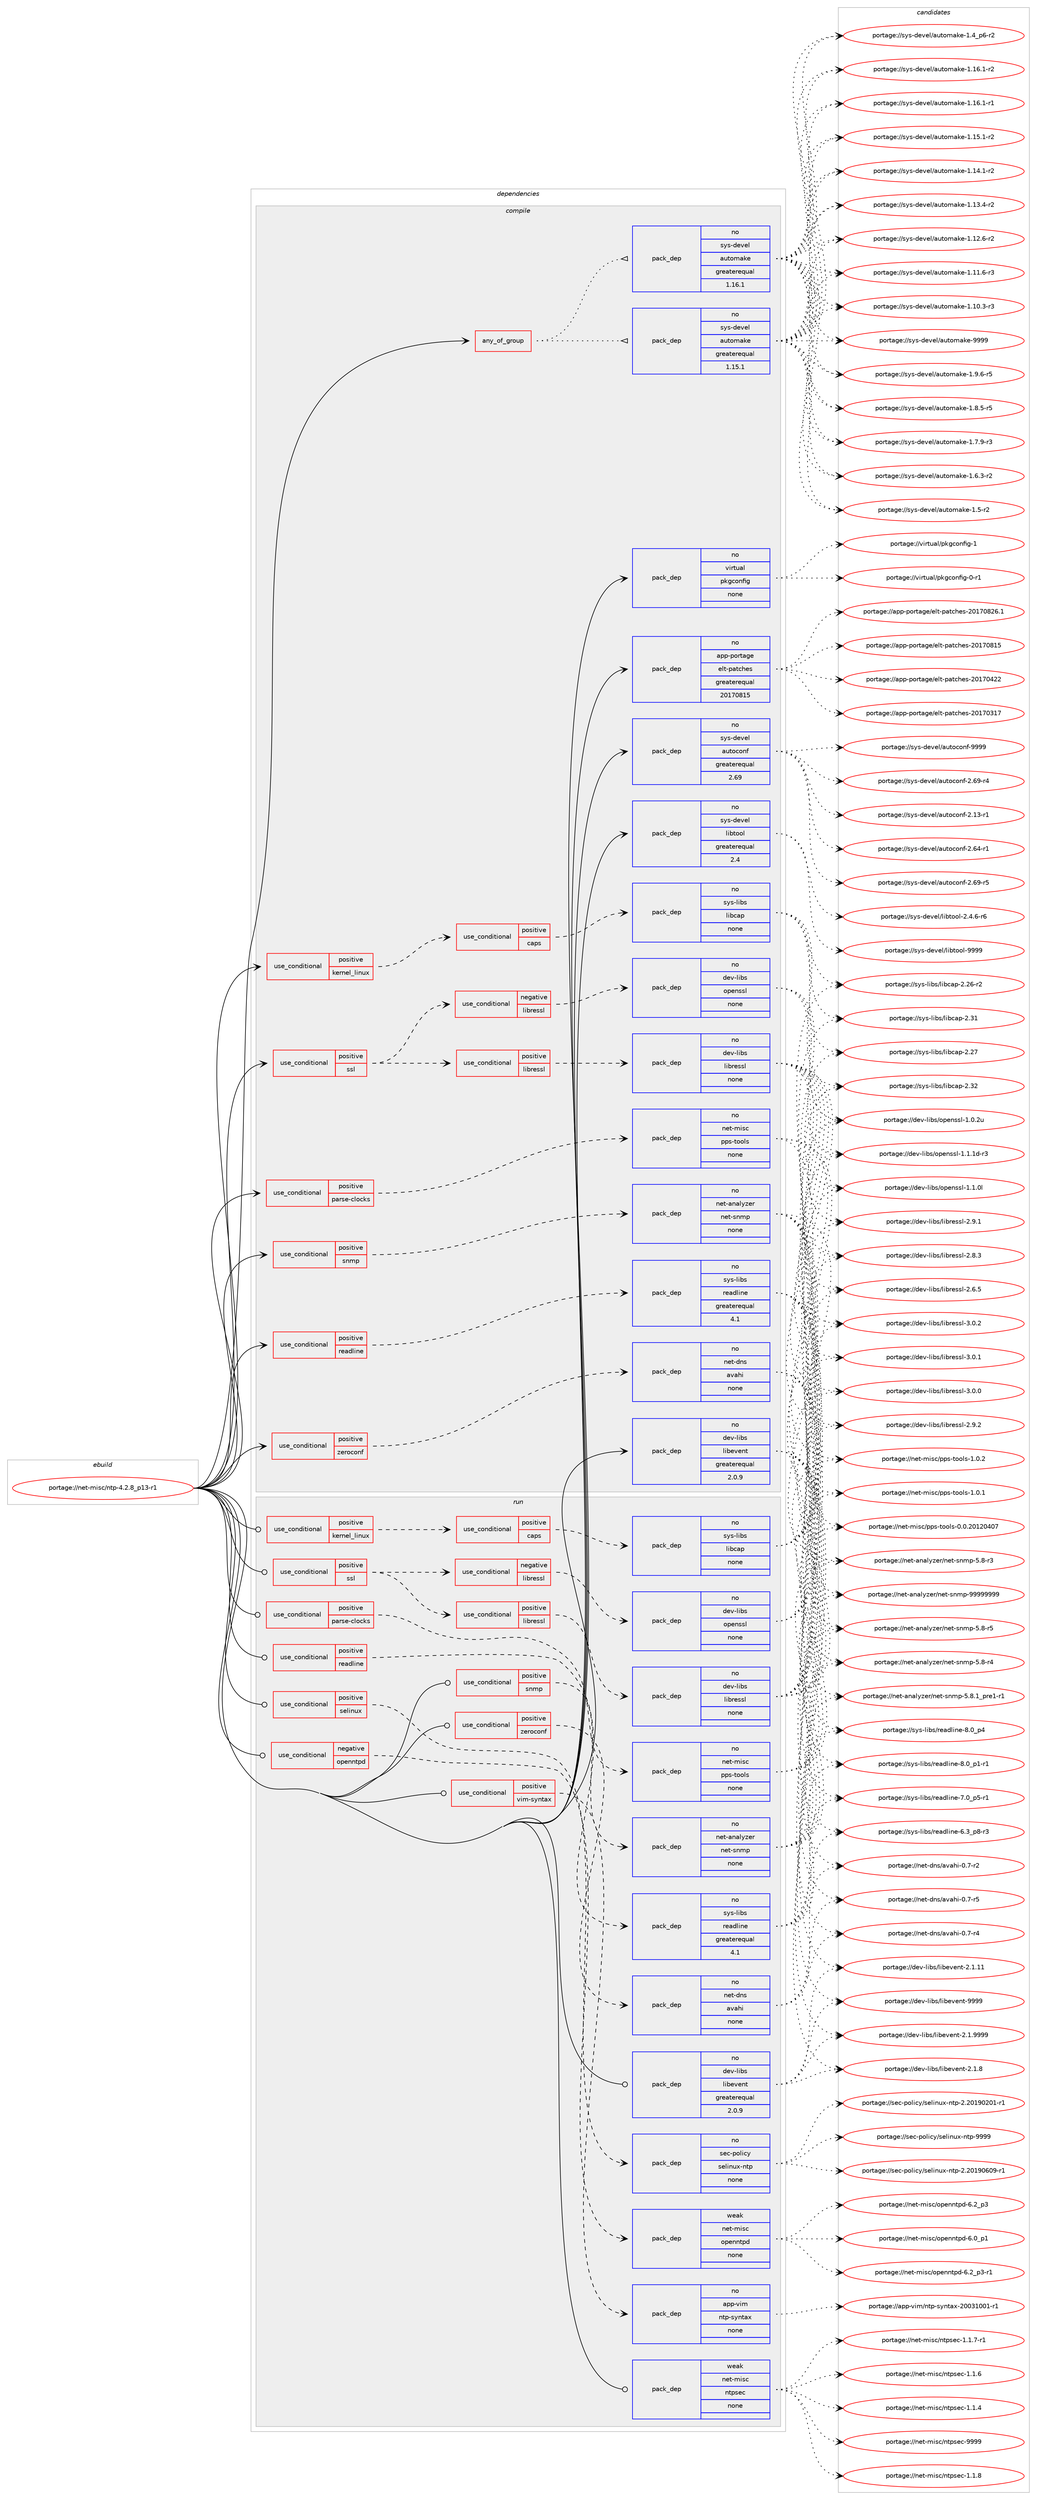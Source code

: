 digraph prolog {

# *************
# Graph options
# *************

newrank=true;
concentrate=true;
compound=true;
graph [rankdir=LR,fontname=Helvetica,fontsize=10,ranksep=1.5];#, ranksep=2.5, nodesep=0.2];
edge  [arrowhead=vee];
node  [fontname=Helvetica,fontsize=10];

# **********
# The ebuild
# **********

subgraph cluster_leftcol {
color=gray;
rank=same;
label=<<i>ebuild</i>>;
id [label="portage://net-misc/ntp-4.2.8_p13-r1", color=red, width=4, href="../net-misc/ntp-4.2.8_p13-r1.svg"];
}

# ****************
# The dependencies
# ****************

subgraph cluster_midcol {
color=gray;
label=<<i>dependencies</i>>;
subgraph cluster_compile {
fillcolor="#eeeeee";
style=filled;
label=<<i>compile</i>>;
subgraph any1523 {
dependency81345 [label=<<TABLE BORDER="0" CELLBORDER="1" CELLSPACING="0" CELLPADDING="4"><TR><TD CELLPADDING="10">any_of_group</TD></TR></TABLE>>, shape=none, color=red];subgraph pack62674 {
dependency81346 [label=<<TABLE BORDER="0" CELLBORDER="1" CELLSPACING="0" CELLPADDING="4" WIDTH="220"><TR><TD ROWSPAN="6" CELLPADDING="30">pack_dep</TD></TR><TR><TD WIDTH="110">no</TD></TR><TR><TD>sys-devel</TD></TR><TR><TD>automake</TD></TR><TR><TD>greaterequal</TD></TR><TR><TD>1.16.1</TD></TR></TABLE>>, shape=none, color=blue];
}
dependency81345:e -> dependency81346:w [weight=20,style="dotted",arrowhead="oinv"];
subgraph pack62675 {
dependency81347 [label=<<TABLE BORDER="0" CELLBORDER="1" CELLSPACING="0" CELLPADDING="4" WIDTH="220"><TR><TD ROWSPAN="6" CELLPADDING="30">pack_dep</TD></TR><TR><TD WIDTH="110">no</TD></TR><TR><TD>sys-devel</TD></TR><TR><TD>automake</TD></TR><TR><TD>greaterequal</TD></TR><TR><TD>1.15.1</TD></TR></TABLE>>, shape=none, color=blue];
}
dependency81345:e -> dependency81347:w [weight=20,style="dotted",arrowhead="oinv"];
}
id:e -> dependency81345:w [weight=20,style="solid",arrowhead="vee"];
subgraph cond17073 {
dependency81348 [label=<<TABLE BORDER="0" CELLBORDER="1" CELLSPACING="0" CELLPADDING="4"><TR><TD ROWSPAN="3" CELLPADDING="10">use_conditional</TD></TR><TR><TD>positive</TD></TR><TR><TD>kernel_linux</TD></TR></TABLE>>, shape=none, color=red];
subgraph cond17074 {
dependency81349 [label=<<TABLE BORDER="0" CELLBORDER="1" CELLSPACING="0" CELLPADDING="4"><TR><TD ROWSPAN="3" CELLPADDING="10">use_conditional</TD></TR><TR><TD>positive</TD></TR><TR><TD>caps</TD></TR></TABLE>>, shape=none, color=red];
subgraph pack62676 {
dependency81350 [label=<<TABLE BORDER="0" CELLBORDER="1" CELLSPACING="0" CELLPADDING="4" WIDTH="220"><TR><TD ROWSPAN="6" CELLPADDING="30">pack_dep</TD></TR><TR><TD WIDTH="110">no</TD></TR><TR><TD>sys-libs</TD></TR><TR><TD>libcap</TD></TR><TR><TD>none</TD></TR><TR><TD></TD></TR></TABLE>>, shape=none, color=blue];
}
dependency81349:e -> dependency81350:w [weight=20,style="dashed",arrowhead="vee"];
}
dependency81348:e -> dependency81349:w [weight=20,style="dashed",arrowhead="vee"];
}
id:e -> dependency81348:w [weight=20,style="solid",arrowhead="vee"];
subgraph cond17075 {
dependency81351 [label=<<TABLE BORDER="0" CELLBORDER="1" CELLSPACING="0" CELLPADDING="4"><TR><TD ROWSPAN="3" CELLPADDING="10">use_conditional</TD></TR><TR><TD>positive</TD></TR><TR><TD>parse-clocks</TD></TR></TABLE>>, shape=none, color=red];
subgraph pack62677 {
dependency81352 [label=<<TABLE BORDER="0" CELLBORDER="1" CELLSPACING="0" CELLPADDING="4" WIDTH="220"><TR><TD ROWSPAN="6" CELLPADDING="30">pack_dep</TD></TR><TR><TD WIDTH="110">no</TD></TR><TR><TD>net-misc</TD></TR><TR><TD>pps-tools</TD></TR><TR><TD>none</TD></TR><TR><TD></TD></TR></TABLE>>, shape=none, color=blue];
}
dependency81351:e -> dependency81352:w [weight=20,style="dashed",arrowhead="vee"];
}
id:e -> dependency81351:w [weight=20,style="solid",arrowhead="vee"];
subgraph cond17076 {
dependency81353 [label=<<TABLE BORDER="0" CELLBORDER="1" CELLSPACING="0" CELLPADDING="4"><TR><TD ROWSPAN="3" CELLPADDING="10">use_conditional</TD></TR><TR><TD>positive</TD></TR><TR><TD>readline</TD></TR></TABLE>>, shape=none, color=red];
subgraph pack62678 {
dependency81354 [label=<<TABLE BORDER="0" CELLBORDER="1" CELLSPACING="0" CELLPADDING="4" WIDTH="220"><TR><TD ROWSPAN="6" CELLPADDING="30">pack_dep</TD></TR><TR><TD WIDTH="110">no</TD></TR><TR><TD>sys-libs</TD></TR><TR><TD>readline</TD></TR><TR><TD>greaterequal</TD></TR><TR><TD>4.1</TD></TR></TABLE>>, shape=none, color=blue];
}
dependency81353:e -> dependency81354:w [weight=20,style="dashed",arrowhead="vee"];
}
id:e -> dependency81353:w [weight=20,style="solid",arrowhead="vee"];
subgraph cond17077 {
dependency81355 [label=<<TABLE BORDER="0" CELLBORDER="1" CELLSPACING="0" CELLPADDING="4"><TR><TD ROWSPAN="3" CELLPADDING="10">use_conditional</TD></TR><TR><TD>positive</TD></TR><TR><TD>snmp</TD></TR></TABLE>>, shape=none, color=red];
subgraph pack62679 {
dependency81356 [label=<<TABLE BORDER="0" CELLBORDER="1" CELLSPACING="0" CELLPADDING="4" WIDTH="220"><TR><TD ROWSPAN="6" CELLPADDING="30">pack_dep</TD></TR><TR><TD WIDTH="110">no</TD></TR><TR><TD>net-analyzer</TD></TR><TR><TD>net-snmp</TD></TR><TR><TD>none</TD></TR><TR><TD></TD></TR></TABLE>>, shape=none, color=blue];
}
dependency81355:e -> dependency81356:w [weight=20,style="dashed",arrowhead="vee"];
}
id:e -> dependency81355:w [weight=20,style="solid",arrowhead="vee"];
subgraph cond17078 {
dependency81357 [label=<<TABLE BORDER="0" CELLBORDER="1" CELLSPACING="0" CELLPADDING="4"><TR><TD ROWSPAN="3" CELLPADDING="10">use_conditional</TD></TR><TR><TD>positive</TD></TR><TR><TD>ssl</TD></TR></TABLE>>, shape=none, color=red];
subgraph cond17079 {
dependency81358 [label=<<TABLE BORDER="0" CELLBORDER="1" CELLSPACING="0" CELLPADDING="4"><TR><TD ROWSPAN="3" CELLPADDING="10">use_conditional</TD></TR><TR><TD>negative</TD></TR><TR><TD>libressl</TD></TR></TABLE>>, shape=none, color=red];
subgraph pack62680 {
dependency81359 [label=<<TABLE BORDER="0" CELLBORDER="1" CELLSPACING="0" CELLPADDING="4" WIDTH="220"><TR><TD ROWSPAN="6" CELLPADDING="30">pack_dep</TD></TR><TR><TD WIDTH="110">no</TD></TR><TR><TD>dev-libs</TD></TR><TR><TD>openssl</TD></TR><TR><TD>none</TD></TR><TR><TD></TD></TR></TABLE>>, shape=none, color=blue];
}
dependency81358:e -> dependency81359:w [weight=20,style="dashed",arrowhead="vee"];
}
dependency81357:e -> dependency81358:w [weight=20,style="dashed",arrowhead="vee"];
subgraph cond17080 {
dependency81360 [label=<<TABLE BORDER="0" CELLBORDER="1" CELLSPACING="0" CELLPADDING="4"><TR><TD ROWSPAN="3" CELLPADDING="10">use_conditional</TD></TR><TR><TD>positive</TD></TR><TR><TD>libressl</TD></TR></TABLE>>, shape=none, color=red];
subgraph pack62681 {
dependency81361 [label=<<TABLE BORDER="0" CELLBORDER="1" CELLSPACING="0" CELLPADDING="4" WIDTH="220"><TR><TD ROWSPAN="6" CELLPADDING="30">pack_dep</TD></TR><TR><TD WIDTH="110">no</TD></TR><TR><TD>dev-libs</TD></TR><TR><TD>libressl</TD></TR><TR><TD>none</TD></TR><TR><TD></TD></TR></TABLE>>, shape=none, color=blue];
}
dependency81360:e -> dependency81361:w [weight=20,style="dashed",arrowhead="vee"];
}
dependency81357:e -> dependency81360:w [weight=20,style="dashed",arrowhead="vee"];
}
id:e -> dependency81357:w [weight=20,style="solid",arrowhead="vee"];
subgraph cond17081 {
dependency81362 [label=<<TABLE BORDER="0" CELLBORDER="1" CELLSPACING="0" CELLPADDING="4"><TR><TD ROWSPAN="3" CELLPADDING="10">use_conditional</TD></TR><TR><TD>positive</TD></TR><TR><TD>zeroconf</TD></TR></TABLE>>, shape=none, color=red];
subgraph pack62682 {
dependency81363 [label=<<TABLE BORDER="0" CELLBORDER="1" CELLSPACING="0" CELLPADDING="4" WIDTH="220"><TR><TD ROWSPAN="6" CELLPADDING="30">pack_dep</TD></TR><TR><TD WIDTH="110">no</TD></TR><TR><TD>net-dns</TD></TR><TR><TD>avahi</TD></TR><TR><TD>none</TD></TR><TR><TD></TD></TR></TABLE>>, shape=none, color=blue];
}
dependency81362:e -> dependency81363:w [weight=20,style="dashed",arrowhead="vee"];
}
id:e -> dependency81362:w [weight=20,style="solid",arrowhead="vee"];
subgraph pack62683 {
dependency81364 [label=<<TABLE BORDER="0" CELLBORDER="1" CELLSPACING="0" CELLPADDING="4" WIDTH="220"><TR><TD ROWSPAN="6" CELLPADDING="30">pack_dep</TD></TR><TR><TD WIDTH="110">no</TD></TR><TR><TD>app-portage</TD></TR><TR><TD>elt-patches</TD></TR><TR><TD>greaterequal</TD></TR><TR><TD>20170815</TD></TR></TABLE>>, shape=none, color=blue];
}
id:e -> dependency81364:w [weight=20,style="solid",arrowhead="vee"];
subgraph pack62684 {
dependency81365 [label=<<TABLE BORDER="0" CELLBORDER="1" CELLSPACING="0" CELLPADDING="4" WIDTH="220"><TR><TD ROWSPAN="6" CELLPADDING="30">pack_dep</TD></TR><TR><TD WIDTH="110">no</TD></TR><TR><TD>dev-libs</TD></TR><TR><TD>libevent</TD></TR><TR><TD>greaterequal</TD></TR><TR><TD>2.0.9</TD></TR></TABLE>>, shape=none, color=blue];
}
id:e -> dependency81365:w [weight=20,style="solid",arrowhead="vee"];
subgraph pack62685 {
dependency81366 [label=<<TABLE BORDER="0" CELLBORDER="1" CELLSPACING="0" CELLPADDING="4" WIDTH="220"><TR><TD ROWSPAN="6" CELLPADDING="30">pack_dep</TD></TR><TR><TD WIDTH="110">no</TD></TR><TR><TD>sys-devel</TD></TR><TR><TD>autoconf</TD></TR><TR><TD>greaterequal</TD></TR><TR><TD>2.69</TD></TR></TABLE>>, shape=none, color=blue];
}
id:e -> dependency81366:w [weight=20,style="solid",arrowhead="vee"];
subgraph pack62686 {
dependency81367 [label=<<TABLE BORDER="0" CELLBORDER="1" CELLSPACING="0" CELLPADDING="4" WIDTH="220"><TR><TD ROWSPAN="6" CELLPADDING="30">pack_dep</TD></TR><TR><TD WIDTH="110">no</TD></TR><TR><TD>sys-devel</TD></TR><TR><TD>libtool</TD></TR><TR><TD>greaterequal</TD></TR><TR><TD>2.4</TD></TR></TABLE>>, shape=none, color=blue];
}
id:e -> dependency81367:w [weight=20,style="solid",arrowhead="vee"];
subgraph pack62687 {
dependency81368 [label=<<TABLE BORDER="0" CELLBORDER="1" CELLSPACING="0" CELLPADDING="4" WIDTH="220"><TR><TD ROWSPAN="6" CELLPADDING="30">pack_dep</TD></TR><TR><TD WIDTH="110">no</TD></TR><TR><TD>virtual</TD></TR><TR><TD>pkgconfig</TD></TR><TR><TD>none</TD></TR><TR><TD></TD></TR></TABLE>>, shape=none, color=blue];
}
id:e -> dependency81368:w [weight=20,style="solid",arrowhead="vee"];
}
subgraph cluster_compileandrun {
fillcolor="#eeeeee";
style=filled;
label=<<i>compile and run</i>>;
}
subgraph cluster_run {
fillcolor="#eeeeee";
style=filled;
label=<<i>run</i>>;
subgraph cond17082 {
dependency81369 [label=<<TABLE BORDER="0" CELLBORDER="1" CELLSPACING="0" CELLPADDING="4"><TR><TD ROWSPAN="3" CELLPADDING="10">use_conditional</TD></TR><TR><TD>negative</TD></TR><TR><TD>openntpd</TD></TR></TABLE>>, shape=none, color=red];
subgraph pack62688 {
dependency81370 [label=<<TABLE BORDER="0" CELLBORDER="1" CELLSPACING="0" CELLPADDING="4" WIDTH="220"><TR><TD ROWSPAN="6" CELLPADDING="30">pack_dep</TD></TR><TR><TD WIDTH="110">weak</TD></TR><TR><TD>net-misc</TD></TR><TR><TD>openntpd</TD></TR><TR><TD>none</TD></TR><TR><TD></TD></TR></TABLE>>, shape=none, color=blue];
}
dependency81369:e -> dependency81370:w [weight=20,style="dashed",arrowhead="vee"];
}
id:e -> dependency81369:w [weight=20,style="solid",arrowhead="odot"];
subgraph cond17083 {
dependency81371 [label=<<TABLE BORDER="0" CELLBORDER="1" CELLSPACING="0" CELLPADDING="4"><TR><TD ROWSPAN="3" CELLPADDING="10">use_conditional</TD></TR><TR><TD>positive</TD></TR><TR><TD>kernel_linux</TD></TR></TABLE>>, shape=none, color=red];
subgraph cond17084 {
dependency81372 [label=<<TABLE BORDER="0" CELLBORDER="1" CELLSPACING="0" CELLPADDING="4"><TR><TD ROWSPAN="3" CELLPADDING="10">use_conditional</TD></TR><TR><TD>positive</TD></TR><TR><TD>caps</TD></TR></TABLE>>, shape=none, color=red];
subgraph pack62689 {
dependency81373 [label=<<TABLE BORDER="0" CELLBORDER="1" CELLSPACING="0" CELLPADDING="4" WIDTH="220"><TR><TD ROWSPAN="6" CELLPADDING="30">pack_dep</TD></TR><TR><TD WIDTH="110">no</TD></TR><TR><TD>sys-libs</TD></TR><TR><TD>libcap</TD></TR><TR><TD>none</TD></TR><TR><TD></TD></TR></TABLE>>, shape=none, color=blue];
}
dependency81372:e -> dependency81373:w [weight=20,style="dashed",arrowhead="vee"];
}
dependency81371:e -> dependency81372:w [weight=20,style="dashed",arrowhead="vee"];
}
id:e -> dependency81371:w [weight=20,style="solid",arrowhead="odot"];
subgraph cond17085 {
dependency81374 [label=<<TABLE BORDER="0" CELLBORDER="1" CELLSPACING="0" CELLPADDING="4"><TR><TD ROWSPAN="3" CELLPADDING="10">use_conditional</TD></TR><TR><TD>positive</TD></TR><TR><TD>parse-clocks</TD></TR></TABLE>>, shape=none, color=red];
subgraph pack62690 {
dependency81375 [label=<<TABLE BORDER="0" CELLBORDER="1" CELLSPACING="0" CELLPADDING="4" WIDTH="220"><TR><TD ROWSPAN="6" CELLPADDING="30">pack_dep</TD></TR><TR><TD WIDTH="110">no</TD></TR><TR><TD>net-misc</TD></TR><TR><TD>pps-tools</TD></TR><TR><TD>none</TD></TR><TR><TD></TD></TR></TABLE>>, shape=none, color=blue];
}
dependency81374:e -> dependency81375:w [weight=20,style="dashed",arrowhead="vee"];
}
id:e -> dependency81374:w [weight=20,style="solid",arrowhead="odot"];
subgraph cond17086 {
dependency81376 [label=<<TABLE BORDER="0" CELLBORDER="1" CELLSPACING="0" CELLPADDING="4"><TR><TD ROWSPAN="3" CELLPADDING="10">use_conditional</TD></TR><TR><TD>positive</TD></TR><TR><TD>readline</TD></TR></TABLE>>, shape=none, color=red];
subgraph pack62691 {
dependency81377 [label=<<TABLE BORDER="0" CELLBORDER="1" CELLSPACING="0" CELLPADDING="4" WIDTH="220"><TR><TD ROWSPAN="6" CELLPADDING="30">pack_dep</TD></TR><TR><TD WIDTH="110">no</TD></TR><TR><TD>sys-libs</TD></TR><TR><TD>readline</TD></TR><TR><TD>greaterequal</TD></TR><TR><TD>4.1</TD></TR></TABLE>>, shape=none, color=blue];
}
dependency81376:e -> dependency81377:w [weight=20,style="dashed",arrowhead="vee"];
}
id:e -> dependency81376:w [weight=20,style="solid",arrowhead="odot"];
subgraph cond17087 {
dependency81378 [label=<<TABLE BORDER="0" CELLBORDER="1" CELLSPACING="0" CELLPADDING="4"><TR><TD ROWSPAN="3" CELLPADDING="10">use_conditional</TD></TR><TR><TD>positive</TD></TR><TR><TD>selinux</TD></TR></TABLE>>, shape=none, color=red];
subgraph pack62692 {
dependency81379 [label=<<TABLE BORDER="0" CELLBORDER="1" CELLSPACING="0" CELLPADDING="4" WIDTH="220"><TR><TD ROWSPAN="6" CELLPADDING="30">pack_dep</TD></TR><TR><TD WIDTH="110">no</TD></TR><TR><TD>sec-policy</TD></TR><TR><TD>selinux-ntp</TD></TR><TR><TD>none</TD></TR><TR><TD></TD></TR></TABLE>>, shape=none, color=blue];
}
dependency81378:e -> dependency81379:w [weight=20,style="dashed",arrowhead="vee"];
}
id:e -> dependency81378:w [weight=20,style="solid",arrowhead="odot"];
subgraph cond17088 {
dependency81380 [label=<<TABLE BORDER="0" CELLBORDER="1" CELLSPACING="0" CELLPADDING="4"><TR><TD ROWSPAN="3" CELLPADDING="10">use_conditional</TD></TR><TR><TD>positive</TD></TR><TR><TD>snmp</TD></TR></TABLE>>, shape=none, color=red];
subgraph pack62693 {
dependency81381 [label=<<TABLE BORDER="0" CELLBORDER="1" CELLSPACING="0" CELLPADDING="4" WIDTH="220"><TR><TD ROWSPAN="6" CELLPADDING="30">pack_dep</TD></TR><TR><TD WIDTH="110">no</TD></TR><TR><TD>net-analyzer</TD></TR><TR><TD>net-snmp</TD></TR><TR><TD>none</TD></TR><TR><TD></TD></TR></TABLE>>, shape=none, color=blue];
}
dependency81380:e -> dependency81381:w [weight=20,style="dashed",arrowhead="vee"];
}
id:e -> dependency81380:w [weight=20,style="solid",arrowhead="odot"];
subgraph cond17089 {
dependency81382 [label=<<TABLE BORDER="0" CELLBORDER="1" CELLSPACING="0" CELLPADDING="4"><TR><TD ROWSPAN="3" CELLPADDING="10">use_conditional</TD></TR><TR><TD>positive</TD></TR><TR><TD>ssl</TD></TR></TABLE>>, shape=none, color=red];
subgraph cond17090 {
dependency81383 [label=<<TABLE BORDER="0" CELLBORDER="1" CELLSPACING="0" CELLPADDING="4"><TR><TD ROWSPAN="3" CELLPADDING="10">use_conditional</TD></TR><TR><TD>negative</TD></TR><TR><TD>libressl</TD></TR></TABLE>>, shape=none, color=red];
subgraph pack62694 {
dependency81384 [label=<<TABLE BORDER="0" CELLBORDER="1" CELLSPACING="0" CELLPADDING="4" WIDTH="220"><TR><TD ROWSPAN="6" CELLPADDING="30">pack_dep</TD></TR><TR><TD WIDTH="110">no</TD></TR><TR><TD>dev-libs</TD></TR><TR><TD>openssl</TD></TR><TR><TD>none</TD></TR><TR><TD></TD></TR></TABLE>>, shape=none, color=blue];
}
dependency81383:e -> dependency81384:w [weight=20,style="dashed",arrowhead="vee"];
}
dependency81382:e -> dependency81383:w [weight=20,style="dashed",arrowhead="vee"];
subgraph cond17091 {
dependency81385 [label=<<TABLE BORDER="0" CELLBORDER="1" CELLSPACING="0" CELLPADDING="4"><TR><TD ROWSPAN="3" CELLPADDING="10">use_conditional</TD></TR><TR><TD>positive</TD></TR><TR><TD>libressl</TD></TR></TABLE>>, shape=none, color=red];
subgraph pack62695 {
dependency81386 [label=<<TABLE BORDER="0" CELLBORDER="1" CELLSPACING="0" CELLPADDING="4" WIDTH="220"><TR><TD ROWSPAN="6" CELLPADDING="30">pack_dep</TD></TR><TR><TD WIDTH="110">no</TD></TR><TR><TD>dev-libs</TD></TR><TR><TD>libressl</TD></TR><TR><TD>none</TD></TR><TR><TD></TD></TR></TABLE>>, shape=none, color=blue];
}
dependency81385:e -> dependency81386:w [weight=20,style="dashed",arrowhead="vee"];
}
dependency81382:e -> dependency81385:w [weight=20,style="dashed",arrowhead="vee"];
}
id:e -> dependency81382:w [weight=20,style="solid",arrowhead="odot"];
subgraph cond17092 {
dependency81387 [label=<<TABLE BORDER="0" CELLBORDER="1" CELLSPACING="0" CELLPADDING="4"><TR><TD ROWSPAN="3" CELLPADDING="10">use_conditional</TD></TR><TR><TD>positive</TD></TR><TR><TD>vim-syntax</TD></TR></TABLE>>, shape=none, color=red];
subgraph pack62696 {
dependency81388 [label=<<TABLE BORDER="0" CELLBORDER="1" CELLSPACING="0" CELLPADDING="4" WIDTH="220"><TR><TD ROWSPAN="6" CELLPADDING="30">pack_dep</TD></TR><TR><TD WIDTH="110">no</TD></TR><TR><TD>app-vim</TD></TR><TR><TD>ntp-syntax</TD></TR><TR><TD>none</TD></TR><TR><TD></TD></TR></TABLE>>, shape=none, color=blue];
}
dependency81387:e -> dependency81388:w [weight=20,style="dashed",arrowhead="vee"];
}
id:e -> dependency81387:w [weight=20,style="solid",arrowhead="odot"];
subgraph cond17093 {
dependency81389 [label=<<TABLE BORDER="0" CELLBORDER="1" CELLSPACING="0" CELLPADDING="4"><TR><TD ROWSPAN="3" CELLPADDING="10">use_conditional</TD></TR><TR><TD>positive</TD></TR><TR><TD>zeroconf</TD></TR></TABLE>>, shape=none, color=red];
subgraph pack62697 {
dependency81390 [label=<<TABLE BORDER="0" CELLBORDER="1" CELLSPACING="0" CELLPADDING="4" WIDTH="220"><TR><TD ROWSPAN="6" CELLPADDING="30">pack_dep</TD></TR><TR><TD WIDTH="110">no</TD></TR><TR><TD>net-dns</TD></TR><TR><TD>avahi</TD></TR><TR><TD>none</TD></TR><TR><TD></TD></TR></TABLE>>, shape=none, color=blue];
}
dependency81389:e -> dependency81390:w [weight=20,style="dashed",arrowhead="vee"];
}
id:e -> dependency81389:w [weight=20,style="solid",arrowhead="odot"];
subgraph pack62698 {
dependency81391 [label=<<TABLE BORDER="0" CELLBORDER="1" CELLSPACING="0" CELLPADDING="4" WIDTH="220"><TR><TD ROWSPAN="6" CELLPADDING="30">pack_dep</TD></TR><TR><TD WIDTH="110">no</TD></TR><TR><TD>dev-libs</TD></TR><TR><TD>libevent</TD></TR><TR><TD>greaterequal</TD></TR><TR><TD>2.0.9</TD></TR></TABLE>>, shape=none, color=blue];
}
id:e -> dependency81391:w [weight=20,style="solid",arrowhead="odot"];
subgraph pack62699 {
dependency81392 [label=<<TABLE BORDER="0" CELLBORDER="1" CELLSPACING="0" CELLPADDING="4" WIDTH="220"><TR><TD ROWSPAN="6" CELLPADDING="30">pack_dep</TD></TR><TR><TD WIDTH="110">weak</TD></TR><TR><TD>net-misc</TD></TR><TR><TD>ntpsec</TD></TR><TR><TD>none</TD></TR><TR><TD></TD></TR></TABLE>>, shape=none, color=blue];
}
id:e -> dependency81392:w [weight=20,style="solid",arrowhead="odot"];
}
}

# **************
# The candidates
# **************

subgraph cluster_choices {
rank=same;
color=gray;
label=<<i>candidates</i>>;

subgraph choice62674 {
color=black;
nodesep=1;
choice115121115451001011181011084797117116111109971071014557575757 [label="portage://sys-devel/automake-9999", color=red, width=4,href="../sys-devel/automake-9999.svg"];
choice115121115451001011181011084797117116111109971071014549465746544511453 [label="portage://sys-devel/automake-1.9.6-r5", color=red, width=4,href="../sys-devel/automake-1.9.6-r5.svg"];
choice115121115451001011181011084797117116111109971071014549465646534511453 [label="portage://sys-devel/automake-1.8.5-r5", color=red, width=4,href="../sys-devel/automake-1.8.5-r5.svg"];
choice115121115451001011181011084797117116111109971071014549465546574511451 [label="portage://sys-devel/automake-1.7.9-r3", color=red, width=4,href="../sys-devel/automake-1.7.9-r3.svg"];
choice115121115451001011181011084797117116111109971071014549465446514511450 [label="portage://sys-devel/automake-1.6.3-r2", color=red, width=4,href="../sys-devel/automake-1.6.3-r2.svg"];
choice11512111545100101118101108479711711611110997107101454946534511450 [label="portage://sys-devel/automake-1.5-r2", color=red, width=4,href="../sys-devel/automake-1.5-r2.svg"];
choice115121115451001011181011084797117116111109971071014549465295112544511450 [label="portage://sys-devel/automake-1.4_p6-r2", color=red, width=4,href="../sys-devel/automake-1.4_p6-r2.svg"];
choice11512111545100101118101108479711711611110997107101454946495446494511450 [label="portage://sys-devel/automake-1.16.1-r2", color=red, width=4,href="../sys-devel/automake-1.16.1-r2.svg"];
choice11512111545100101118101108479711711611110997107101454946495446494511449 [label="portage://sys-devel/automake-1.16.1-r1", color=red, width=4,href="../sys-devel/automake-1.16.1-r1.svg"];
choice11512111545100101118101108479711711611110997107101454946495346494511450 [label="portage://sys-devel/automake-1.15.1-r2", color=red, width=4,href="../sys-devel/automake-1.15.1-r2.svg"];
choice11512111545100101118101108479711711611110997107101454946495246494511450 [label="portage://sys-devel/automake-1.14.1-r2", color=red, width=4,href="../sys-devel/automake-1.14.1-r2.svg"];
choice11512111545100101118101108479711711611110997107101454946495146524511450 [label="portage://sys-devel/automake-1.13.4-r2", color=red, width=4,href="../sys-devel/automake-1.13.4-r2.svg"];
choice11512111545100101118101108479711711611110997107101454946495046544511450 [label="portage://sys-devel/automake-1.12.6-r2", color=red, width=4,href="../sys-devel/automake-1.12.6-r2.svg"];
choice11512111545100101118101108479711711611110997107101454946494946544511451 [label="portage://sys-devel/automake-1.11.6-r3", color=red, width=4,href="../sys-devel/automake-1.11.6-r3.svg"];
choice11512111545100101118101108479711711611110997107101454946494846514511451 [label="portage://sys-devel/automake-1.10.3-r3", color=red, width=4,href="../sys-devel/automake-1.10.3-r3.svg"];
dependency81346:e -> choice115121115451001011181011084797117116111109971071014557575757:w [style=dotted,weight="100"];
dependency81346:e -> choice115121115451001011181011084797117116111109971071014549465746544511453:w [style=dotted,weight="100"];
dependency81346:e -> choice115121115451001011181011084797117116111109971071014549465646534511453:w [style=dotted,weight="100"];
dependency81346:e -> choice115121115451001011181011084797117116111109971071014549465546574511451:w [style=dotted,weight="100"];
dependency81346:e -> choice115121115451001011181011084797117116111109971071014549465446514511450:w [style=dotted,weight="100"];
dependency81346:e -> choice11512111545100101118101108479711711611110997107101454946534511450:w [style=dotted,weight="100"];
dependency81346:e -> choice115121115451001011181011084797117116111109971071014549465295112544511450:w [style=dotted,weight="100"];
dependency81346:e -> choice11512111545100101118101108479711711611110997107101454946495446494511450:w [style=dotted,weight="100"];
dependency81346:e -> choice11512111545100101118101108479711711611110997107101454946495446494511449:w [style=dotted,weight="100"];
dependency81346:e -> choice11512111545100101118101108479711711611110997107101454946495346494511450:w [style=dotted,weight="100"];
dependency81346:e -> choice11512111545100101118101108479711711611110997107101454946495246494511450:w [style=dotted,weight="100"];
dependency81346:e -> choice11512111545100101118101108479711711611110997107101454946495146524511450:w [style=dotted,weight="100"];
dependency81346:e -> choice11512111545100101118101108479711711611110997107101454946495046544511450:w [style=dotted,weight="100"];
dependency81346:e -> choice11512111545100101118101108479711711611110997107101454946494946544511451:w [style=dotted,weight="100"];
dependency81346:e -> choice11512111545100101118101108479711711611110997107101454946494846514511451:w [style=dotted,weight="100"];
}
subgraph choice62675 {
color=black;
nodesep=1;
choice115121115451001011181011084797117116111109971071014557575757 [label="portage://sys-devel/automake-9999", color=red, width=4,href="../sys-devel/automake-9999.svg"];
choice115121115451001011181011084797117116111109971071014549465746544511453 [label="portage://sys-devel/automake-1.9.6-r5", color=red, width=4,href="../sys-devel/automake-1.9.6-r5.svg"];
choice115121115451001011181011084797117116111109971071014549465646534511453 [label="portage://sys-devel/automake-1.8.5-r5", color=red, width=4,href="../sys-devel/automake-1.8.5-r5.svg"];
choice115121115451001011181011084797117116111109971071014549465546574511451 [label="portage://sys-devel/automake-1.7.9-r3", color=red, width=4,href="../sys-devel/automake-1.7.9-r3.svg"];
choice115121115451001011181011084797117116111109971071014549465446514511450 [label="portage://sys-devel/automake-1.6.3-r2", color=red, width=4,href="../sys-devel/automake-1.6.3-r2.svg"];
choice11512111545100101118101108479711711611110997107101454946534511450 [label="portage://sys-devel/automake-1.5-r2", color=red, width=4,href="../sys-devel/automake-1.5-r2.svg"];
choice115121115451001011181011084797117116111109971071014549465295112544511450 [label="portage://sys-devel/automake-1.4_p6-r2", color=red, width=4,href="../sys-devel/automake-1.4_p6-r2.svg"];
choice11512111545100101118101108479711711611110997107101454946495446494511450 [label="portage://sys-devel/automake-1.16.1-r2", color=red, width=4,href="../sys-devel/automake-1.16.1-r2.svg"];
choice11512111545100101118101108479711711611110997107101454946495446494511449 [label="portage://sys-devel/automake-1.16.1-r1", color=red, width=4,href="../sys-devel/automake-1.16.1-r1.svg"];
choice11512111545100101118101108479711711611110997107101454946495346494511450 [label="portage://sys-devel/automake-1.15.1-r2", color=red, width=4,href="../sys-devel/automake-1.15.1-r2.svg"];
choice11512111545100101118101108479711711611110997107101454946495246494511450 [label="portage://sys-devel/automake-1.14.1-r2", color=red, width=4,href="../sys-devel/automake-1.14.1-r2.svg"];
choice11512111545100101118101108479711711611110997107101454946495146524511450 [label="portage://sys-devel/automake-1.13.4-r2", color=red, width=4,href="../sys-devel/automake-1.13.4-r2.svg"];
choice11512111545100101118101108479711711611110997107101454946495046544511450 [label="portage://sys-devel/automake-1.12.6-r2", color=red, width=4,href="../sys-devel/automake-1.12.6-r2.svg"];
choice11512111545100101118101108479711711611110997107101454946494946544511451 [label="portage://sys-devel/automake-1.11.6-r3", color=red, width=4,href="../sys-devel/automake-1.11.6-r3.svg"];
choice11512111545100101118101108479711711611110997107101454946494846514511451 [label="portage://sys-devel/automake-1.10.3-r3", color=red, width=4,href="../sys-devel/automake-1.10.3-r3.svg"];
dependency81347:e -> choice115121115451001011181011084797117116111109971071014557575757:w [style=dotted,weight="100"];
dependency81347:e -> choice115121115451001011181011084797117116111109971071014549465746544511453:w [style=dotted,weight="100"];
dependency81347:e -> choice115121115451001011181011084797117116111109971071014549465646534511453:w [style=dotted,weight="100"];
dependency81347:e -> choice115121115451001011181011084797117116111109971071014549465546574511451:w [style=dotted,weight="100"];
dependency81347:e -> choice115121115451001011181011084797117116111109971071014549465446514511450:w [style=dotted,weight="100"];
dependency81347:e -> choice11512111545100101118101108479711711611110997107101454946534511450:w [style=dotted,weight="100"];
dependency81347:e -> choice115121115451001011181011084797117116111109971071014549465295112544511450:w [style=dotted,weight="100"];
dependency81347:e -> choice11512111545100101118101108479711711611110997107101454946495446494511450:w [style=dotted,weight="100"];
dependency81347:e -> choice11512111545100101118101108479711711611110997107101454946495446494511449:w [style=dotted,weight="100"];
dependency81347:e -> choice11512111545100101118101108479711711611110997107101454946495346494511450:w [style=dotted,weight="100"];
dependency81347:e -> choice11512111545100101118101108479711711611110997107101454946495246494511450:w [style=dotted,weight="100"];
dependency81347:e -> choice11512111545100101118101108479711711611110997107101454946495146524511450:w [style=dotted,weight="100"];
dependency81347:e -> choice11512111545100101118101108479711711611110997107101454946495046544511450:w [style=dotted,weight="100"];
dependency81347:e -> choice11512111545100101118101108479711711611110997107101454946494946544511451:w [style=dotted,weight="100"];
dependency81347:e -> choice11512111545100101118101108479711711611110997107101454946494846514511451:w [style=dotted,weight="100"];
}
subgraph choice62676 {
color=black;
nodesep=1;
choice1151211154510810598115471081059899971124550465150 [label="portage://sys-libs/libcap-2.32", color=red, width=4,href="../sys-libs/libcap-2.32.svg"];
choice1151211154510810598115471081059899971124550465149 [label="portage://sys-libs/libcap-2.31", color=red, width=4,href="../sys-libs/libcap-2.31.svg"];
choice1151211154510810598115471081059899971124550465055 [label="portage://sys-libs/libcap-2.27", color=red, width=4,href="../sys-libs/libcap-2.27.svg"];
choice11512111545108105981154710810598999711245504650544511450 [label="portage://sys-libs/libcap-2.26-r2", color=red, width=4,href="../sys-libs/libcap-2.26-r2.svg"];
dependency81350:e -> choice1151211154510810598115471081059899971124550465150:w [style=dotted,weight="100"];
dependency81350:e -> choice1151211154510810598115471081059899971124550465149:w [style=dotted,weight="100"];
dependency81350:e -> choice1151211154510810598115471081059899971124550465055:w [style=dotted,weight="100"];
dependency81350:e -> choice11512111545108105981154710810598999711245504650544511450:w [style=dotted,weight="100"];
}
subgraph choice62677 {
color=black;
nodesep=1;
choice11010111645109105115994711211211545116111111108115454946484650 [label="portage://net-misc/pps-tools-1.0.2", color=red, width=4,href="../net-misc/pps-tools-1.0.2.svg"];
choice11010111645109105115994711211211545116111111108115454946484649 [label="portage://net-misc/pps-tools-1.0.1", color=red, width=4,href="../net-misc/pps-tools-1.0.1.svg"];
choice1101011164510910511599471121121154511611111110811545484648465048495048524855 [label="portage://net-misc/pps-tools-0.0.20120407", color=red, width=4,href="../net-misc/pps-tools-0.0.20120407.svg"];
dependency81352:e -> choice11010111645109105115994711211211545116111111108115454946484650:w [style=dotted,weight="100"];
dependency81352:e -> choice11010111645109105115994711211211545116111111108115454946484649:w [style=dotted,weight="100"];
dependency81352:e -> choice1101011164510910511599471121121154511611111110811545484648465048495048524855:w [style=dotted,weight="100"];
}
subgraph choice62678 {
color=black;
nodesep=1;
choice11512111545108105981154711410197100108105110101455646489511252 [label="portage://sys-libs/readline-8.0_p4", color=red, width=4,href="../sys-libs/readline-8.0_p4.svg"];
choice115121115451081059811547114101971001081051101014556464895112494511449 [label="portage://sys-libs/readline-8.0_p1-r1", color=red, width=4,href="../sys-libs/readline-8.0_p1-r1.svg"];
choice115121115451081059811547114101971001081051101014555464895112534511449 [label="portage://sys-libs/readline-7.0_p5-r1", color=red, width=4,href="../sys-libs/readline-7.0_p5-r1.svg"];
choice115121115451081059811547114101971001081051101014554465195112564511451 [label="portage://sys-libs/readline-6.3_p8-r3", color=red, width=4,href="../sys-libs/readline-6.3_p8-r3.svg"];
dependency81354:e -> choice11512111545108105981154711410197100108105110101455646489511252:w [style=dotted,weight="100"];
dependency81354:e -> choice115121115451081059811547114101971001081051101014556464895112494511449:w [style=dotted,weight="100"];
dependency81354:e -> choice115121115451081059811547114101971001081051101014555464895112534511449:w [style=dotted,weight="100"];
dependency81354:e -> choice115121115451081059811547114101971001081051101014554465195112564511451:w [style=dotted,weight="100"];
}
subgraph choice62679 {
color=black;
nodesep=1;
choice1101011164597110971081211221011144711010111645115110109112455757575757575757 [label="portage://net-analyzer/net-snmp-99999999", color=red, width=4,href="../net-analyzer/net-snmp-99999999.svg"];
choice110101116459711097108121122101114471101011164511511010911245534656464995112114101494511449 [label="portage://net-analyzer/net-snmp-5.8.1_pre1-r1", color=red, width=4,href="../net-analyzer/net-snmp-5.8.1_pre1-r1.svg"];
choice1101011164597110971081211221011144711010111645115110109112455346564511453 [label="portage://net-analyzer/net-snmp-5.8-r5", color=red, width=4,href="../net-analyzer/net-snmp-5.8-r5.svg"];
choice1101011164597110971081211221011144711010111645115110109112455346564511452 [label="portage://net-analyzer/net-snmp-5.8-r4", color=red, width=4,href="../net-analyzer/net-snmp-5.8-r4.svg"];
choice1101011164597110971081211221011144711010111645115110109112455346564511451 [label="portage://net-analyzer/net-snmp-5.8-r3", color=red, width=4,href="../net-analyzer/net-snmp-5.8-r3.svg"];
dependency81356:e -> choice1101011164597110971081211221011144711010111645115110109112455757575757575757:w [style=dotted,weight="100"];
dependency81356:e -> choice110101116459711097108121122101114471101011164511511010911245534656464995112114101494511449:w [style=dotted,weight="100"];
dependency81356:e -> choice1101011164597110971081211221011144711010111645115110109112455346564511453:w [style=dotted,weight="100"];
dependency81356:e -> choice1101011164597110971081211221011144711010111645115110109112455346564511452:w [style=dotted,weight="100"];
dependency81356:e -> choice1101011164597110971081211221011144711010111645115110109112455346564511451:w [style=dotted,weight="100"];
}
subgraph choice62680 {
color=black;
nodesep=1;
choice1001011184510810598115471111121011101151151084549464946491004511451 [label="portage://dev-libs/openssl-1.1.1d-r3", color=red, width=4,href="../dev-libs/openssl-1.1.1d-r3.svg"];
choice100101118451081059811547111112101110115115108454946494648108 [label="portage://dev-libs/openssl-1.1.0l", color=red, width=4,href="../dev-libs/openssl-1.1.0l.svg"];
choice100101118451081059811547111112101110115115108454946484650117 [label="portage://dev-libs/openssl-1.0.2u", color=red, width=4,href="../dev-libs/openssl-1.0.2u.svg"];
dependency81359:e -> choice1001011184510810598115471111121011101151151084549464946491004511451:w [style=dotted,weight="100"];
dependency81359:e -> choice100101118451081059811547111112101110115115108454946494648108:w [style=dotted,weight="100"];
dependency81359:e -> choice100101118451081059811547111112101110115115108454946484650117:w [style=dotted,weight="100"];
}
subgraph choice62681 {
color=black;
nodesep=1;
choice10010111845108105981154710810598114101115115108455146484650 [label="portage://dev-libs/libressl-3.0.2", color=red, width=4,href="../dev-libs/libressl-3.0.2.svg"];
choice10010111845108105981154710810598114101115115108455146484649 [label="portage://dev-libs/libressl-3.0.1", color=red, width=4,href="../dev-libs/libressl-3.0.1.svg"];
choice10010111845108105981154710810598114101115115108455146484648 [label="portage://dev-libs/libressl-3.0.0", color=red, width=4,href="../dev-libs/libressl-3.0.0.svg"];
choice10010111845108105981154710810598114101115115108455046574650 [label="portage://dev-libs/libressl-2.9.2", color=red, width=4,href="../dev-libs/libressl-2.9.2.svg"];
choice10010111845108105981154710810598114101115115108455046574649 [label="portage://dev-libs/libressl-2.9.1", color=red, width=4,href="../dev-libs/libressl-2.9.1.svg"];
choice10010111845108105981154710810598114101115115108455046564651 [label="portage://dev-libs/libressl-2.8.3", color=red, width=4,href="../dev-libs/libressl-2.8.3.svg"];
choice10010111845108105981154710810598114101115115108455046544653 [label="portage://dev-libs/libressl-2.6.5", color=red, width=4,href="../dev-libs/libressl-2.6.5.svg"];
dependency81361:e -> choice10010111845108105981154710810598114101115115108455146484650:w [style=dotted,weight="100"];
dependency81361:e -> choice10010111845108105981154710810598114101115115108455146484649:w [style=dotted,weight="100"];
dependency81361:e -> choice10010111845108105981154710810598114101115115108455146484648:w [style=dotted,weight="100"];
dependency81361:e -> choice10010111845108105981154710810598114101115115108455046574650:w [style=dotted,weight="100"];
dependency81361:e -> choice10010111845108105981154710810598114101115115108455046574649:w [style=dotted,weight="100"];
dependency81361:e -> choice10010111845108105981154710810598114101115115108455046564651:w [style=dotted,weight="100"];
dependency81361:e -> choice10010111845108105981154710810598114101115115108455046544653:w [style=dotted,weight="100"];
}
subgraph choice62682 {
color=black;
nodesep=1;
choice11010111645100110115479711897104105454846554511453 [label="portage://net-dns/avahi-0.7-r5", color=red, width=4,href="../net-dns/avahi-0.7-r5.svg"];
choice11010111645100110115479711897104105454846554511452 [label="portage://net-dns/avahi-0.7-r4", color=red, width=4,href="../net-dns/avahi-0.7-r4.svg"];
choice11010111645100110115479711897104105454846554511450 [label="portage://net-dns/avahi-0.7-r2", color=red, width=4,href="../net-dns/avahi-0.7-r2.svg"];
dependency81363:e -> choice11010111645100110115479711897104105454846554511453:w [style=dotted,weight="100"];
dependency81363:e -> choice11010111645100110115479711897104105454846554511452:w [style=dotted,weight="100"];
dependency81363:e -> choice11010111645100110115479711897104105454846554511450:w [style=dotted,weight="100"];
}
subgraph choice62683 {
color=black;
nodesep=1;
choice971121124511211111411697103101471011081164511297116991041011154550484955485650544649 [label="portage://app-portage/elt-patches-20170826.1", color=red, width=4,href="../app-portage/elt-patches-20170826.1.svg"];
choice97112112451121111141169710310147101108116451129711699104101115455048495548564953 [label="portage://app-portage/elt-patches-20170815", color=red, width=4,href="../app-portage/elt-patches-20170815.svg"];
choice97112112451121111141169710310147101108116451129711699104101115455048495548525050 [label="portage://app-portage/elt-patches-20170422", color=red, width=4,href="../app-portage/elt-patches-20170422.svg"];
choice97112112451121111141169710310147101108116451129711699104101115455048495548514955 [label="portage://app-portage/elt-patches-20170317", color=red, width=4,href="../app-portage/elt-patches-20170317.svg"];
dependency81364:e -> choice971121124511211111411697103101471011081164511297116991041011154550484955485650544649:w [style=dotted,weight="100"];
dependency81364:e -> choice97112112451121111141169710310147101108116451129711699104101115455048495548564953:w [style=dotted,weight="100"];
dependency81364:e -> choice97112112451121111141169710310147101108116451129711699104101115455048495548525050:w [style=dotted,weight="100"];
dependency81364:e -> choice97112112451121111141169710310147101108116451129711699104101115455048495548514955:w [style=dotted,weight="100"];
}
subgraph choice62684 {
color=black;
nodesep=1;
choice100101118451081059811547108105981011181011101164557575757 [label="portage://dev-libs/libevent-9999", color=red, width=4,href="../dev-libs/libevent-9999.svg"];
choice10010111845108105981154710810598101118101110116455046494657575757 [label="portage://dev-libs/libevent-2.1.9999", color=red, width=4,href="../dev-libs/libevent-2.1.9999.svg"];
choice10010111845108105981154710810598101118101110116455046494656 [label="portage://dev-libs/libevent-2.1.8", color=red, width=4,href="../dev-libs/libevent-2.1.8.svg"];
choice1001011184510810598115471081059810111810111011645504649464949 [label="portage://dev-libs/libevent-2.1.11", color=red, width=4,href="../dev-libs/libevent-2.1.11.svg"];
dependency81365:e -> choice100101118451081059811547108105981011181011101164557575757:w [style=dotted,weight="100"];
dependency81365:e -> choice10010111845108105981154710810598101118101110116455046494657575757:w [style=dotted,weight="100"];
dependency81365:e -> choice10010111845108105981154710810598101118101110116455046494656:w [style=dotted,weight="100"];
dependency81365:e -> choice1001011184510810598115471081059810111810111011645504649464949:w [style=dotted,weight="100"];
}
subgraph choice62685 {
color=black;
nodesep=1;
choice115121115451001011181011084797117116111991111101024557575757 [label="portage://sys-devel/autoconf-9999", color=red, width=4,href="../sys-devel/autoconf-9999.svg"];
choice1151211154510010111810110847971171161119911111010245504654574511453 [label="portage://sys-devel/autoconf-2.69-r5", color=red, width=4,href="../sys-devel/autoconf-2.69-r5.svg"];
choice1151211154510010111810110847971171161119911111010245504654574511452 [label="portage://sys-devel/autoconf-2.69-r4", color=red, width=4,href="../sys-devel/autoconf-2.69-r4.svg"];
choice1151211154510010111810110847971171161119911111010245504654524511449 [label="portage://sys-devel/autoconf-2.64-r1", color=red, width=4,href="../sys-devel/autoconf-2.64-r1.svg"];
choice1151211154510010111810110847971171161119911111010245504649514511449 [label="portage://sys-devel/autoconf-2.13-r1", color=red, width=4,href="../sys-devel/autoconf-2.13-r1.svg"];
dependency81366:e -> choice115121115451001011181011084797117116111991111101024557575757:w [style=dotted,weight="100"];
dependency81366:e -> choice1151211154510010111810110847971171161119911111010245504654574511453:w [style=dotted,weight="100"];
dependency81366:e -> choice1151211154510010111810110847971171161119911111010245504654574511452:w [style=dotted,weight="100"];
dependency81366:e -> choice1151211154510010111810110847971171161119911111010245504654524511449:w [style=dotted,weight="100"];
dependency81366:e -> choice1151211154510010111810110847971171161119911111010245504649514511449:w [style=dotted,weight="100"];
}
subgraph choice62686 {
color=black;
nodesep=1;
choice1151211154510010111810110847108105981161111111084557575757 [label="portage://sys-devel/libtool-9999", color=red, width=4,href="../sys-devel/libtool-9999.svg"];
choice1151211154510010111810110847108105981161111111084550465246544511454 [label="portage://sys-devel/libtool-2.4.6-r6", color=red, width=4,href="../sys-devel/libtool-2.4.6-r6.svg"];
dependency81367:e -> choice1151211154510010111810110847108105981161111111084557575757:w [style=dotted,weight="100"];
dependency81367:e -> choice1151211154510010111810110847108105981161111111084550465246544511454:w [style=dotted,weight="100"];
}
subgraph choice62687 {
color=black;
nodesep=1;
choice1181051141161179710847112107103991111101021051034549 [label="portage://virtual/pkgconfig-1", color=red, width=4,href="../virtual/pkgconfig-1.svg"];
choice11810511411611797108471121071039911111010210510345484511449 [label="portage://virtual/pkgconfig-0-r1", color=red, width=4,href="../virtual/pkgconfig-0-r1.svg"];
dependency81368:e -> choice1181051141161179710847112107103991111101021051034549:w [style=dotted,weight="100"];
dependency81368:e -> choice11810511411611797108471121071039911111010210510345484511449:w [style=dotted,weight="100"];
}
subgraph choice62688 {
color=black;
nodesep=1;
choice1101011164510910511599471111121011101101161121004554465095112514511449 [label="portage://net-misc/openntpd-6.2_p3-r1", color=red, width=4,href="../net-misc/openntpd-6.2_p3-r1.svg"];
choice110101116451091051159947111112101110110116112100455446509511251 [label="portage://net-misc/openntpd-6.2_p3", color=red, width=4,href="../net-misc/openntpd-6.2_p3.svg"];
choice110101116451091051159947111112101110110116112100455446489511249 [label="portage://net-misc/openntpd-6.0_p1", color=red, width=4,href="../net-misc/openntpd-6.0_p1.svg"];
dependency81370:e -> choice1101011164510910511599471111121011101101161121004554465095112514511449:w [style=dotted,weight="100"];
dependency81370:e -> choice110101116451091051159947111112101110110116112100455446509511251:w [style=dotted,weight="100"];
dependency81370:e -> choice110101116451091051159947111112101110110116112100455446489511249:w [style=dotted,weight="100"];
}
subgraph choice62689 {
color=black;
nodesep=1;
choice1151211154510810598115471081059899971124550465150 [label="portage://sys-libs/libcap-2.32", color=red, width=4,href="../sys-libs/libcap-2.32.svg"];
choice1151211154510810598115471081059899971124550465149 [label="portage://sys-libs/libcap-2.31", color=red, width=4,href="../sys-libs/libcap-2.31.svg"];
choice1151211154510810598115471081059899971124550465055 [label="portage://sys-libs/libcap-2.27", color=red, width=4,href="../sys-libs/libcap-2.27.svg"];
choice11512111545108105981154710810598999711245504650544511450 [label="portage://sys-libs/libcap-2.26-r2", color=red, width=4,href="../sys-libs/libcap-2.26-r2.svg"];
dependency81373:e -> choice1151211154510810598115471081059899971124550465150:w [style=dotted,weight="100"];
dependency81373:e -> choice1151211154510810598115471081059899971124550465149:w [style=dotted,weight="100"];
dependency81373:e -> choice1151211154510810598115471081059899971124550465055:w [style=dotted,weight="100"];
dependency81373:e -> choice11512111545108105981154710810598999711245504650544511450:w [style=dotted,weight="100"];
}
subgraph choice62690 {
color=black;
nodesep=1;
choice11010111645109105115994711211211545116111111108115454946484650 [label="portage://net-misc/pps-tools-1.0.2", color=red, width=4,href="../net-misc/pps-tools-1.0.2.svg"];
choice11010111645109105115994711211211545116111111108115454946484649 [label="portage://net-misc/pps-tools-1.0.1", color=red, width=4,href="../net-misc/pps-tools-1.0.1.svg"];
choice1101011164510910511599471121121154511611111110811545484648465048495048524855 [label="portage://net-misc/pps-tools-0.0.20120407", color=red, width=4,href="../net-misc/pps-tools-0.0.20120407.svg"];
dependency81375:e -> choice11010111645109105115994711211211545116111111108115454946484650:w [style=dotted,weight="100"];
dependency81375:e -> choice11010111645109105115994711211211545116111111108115454946484649:w [style=dotted,weight="100"];
dependency81375:e -> choice1101011164510910511599471121121154511611111110811545484648465048495048524855:w [style=dotted,weight="100"];
}
subgraph choice62691 {
color=black;
nodesep=1;
choice11512111545108105981154711410197100108105110101455646489511252 [label="portage://sys-libs/readline-8.0_p4", color=red, width=4,href="../sys-libs/readline-8.0_p4.svg"];
choice115121115451081059811547114101971001081051101014556464895112494511449 [label="portage://sys-libs/readline-8.0_p1-r1", color=red, width=4,href="../sys-libs/readline-8.0_p1-r1.svg"];
choice115121115451081059811547114101971001081051101014555464895112534511449 [label="portage://sys-libs/readline-7.0_p5-r1", color=red, width=4,href="../sys-libs/readline-7.0_p5-r1.svg"];
choice115121115451081059811547114101971001081051101014554465195112564511451 [label="portage://sys-libs/readline-6.3_p8-r3", color=red, width=4,href="../sys-libs/readline-6.3_p8-r3.svg"];
dependency81377:e -> choice11512111545108105981154711410197100108105110101455646489511252:w [style=dotted,weight="100"];
dependency81377:e -> choice115121115451081059811547114101971001081051101014556464895112494511449:w [style=dotted,weight="100"];
dependency81377:e -> choice115121115451081059811547114101971001081051101014555464895112534511449:w [style=dotted,weight="100"];
dependency81377:e -> choice115121115451081059811547114101971001081051101014554465195112564511451:w [style=dotted,weight="100"];
}
subgraph choice62692 {
color=black;
nodesep=1;
choice11510199451121111081059912147115101108105110117120451101161124557575757 [label="portage://sec-policy/selinux-ntp-9999", color=red, width=4,href="../sec-policy/selinux-ntp-9999.svg"];
choice115101994511211110810599121471151011081051101171204511011611245504650484957485448574511449 [label="portage://sec-policy/selinux-ntp-2.20190609-r1", color=red, width=4,href="../sec-policy/selinux-ntp-2.20190609-r1.svg"];
choice115101994511211110810599121471151011081051101171204511011611245504650484957485048494511449 [label="portage://sec-policy/selinux-ntp-2.20190201-r1", color=red, width=4,href="../sec-policy/selinux-ntp-2.20190201-r1.svg"];
dependency81379:e -> choice11510199451121111081059912147115101108105110117120451101161124557575757:w [style=dotted,weight="100"];
dependency81379:e -> choice115101994511211110810599121471151011081051101171204511011611245504650484957485448574511449:w [style=dotted,weight="100"];
dependency81379:e -> choice115101994511211110810599121471151011081051101171204511011611245504650484957485048494511449:w [style=dotted,weight="100"];
}
subgraph choice62693 {
color=black;
nodesep=1;
choice1101011164597110971081211221011144711010111645115110109112455757575757575757 [label="portage://net-analyzer/net-snmp-99999999", color=red, width=4,href="../net-analyzer/net-snmp-99999999.svg"];
choice110101116459711097108121122101114471101011164511511010911245534656464995112114101494511449 [label="portage://net-analyzer/net-snmp-5.8.1_pre1-r1", color=red, width=4,href="../net-analyzer/net-snmp-5.8.1_pre1-r1.svg"];
choice1101011164597110971081211221011144711010111645115110109112455346564511453 [label="portage://net-analyzer/net-snmp-5.8-r5", color=red, width=4,href="../net-analyzer/net-snmp-5.8-r5.svg"];
choice1101011164597110971081211221011144711010111645115110109112455346564511452 [label="portage://net-analyzer/net-snmp-5.8-r4", color=red, width=4,href="../net-analyzer/net-snmp-5.8-r4.svg"];
choice1101011164597110971081211221011144711010111645115110109112455346564511451 [label="portage://net-analyzer/net-snmp-5.8-r3", color=red, width=4,href="../net-analyzer/net-snmp-5.8-r3.svg"];
dependency81381:e -> choice1101011164597110971081211221011144711010111645115110109112455757575757575757:w [style=dotted,weight="100"];
dependency81381:e -> choice110101116459711097108121122101114471101011164511511010911245534656464995112114101494511449:w [style=dotted,weight="100"];
dependency81381:e -> choice1101011164597110971081211221011144711010111645115110109112455346564511453:w [style=dotted,weight="100"];
dependency81381:e -> choice1101011164597110971081211221011144711010111645115110109112455346564511452:w [style=dotted,weight="100"];
dependency81381:e -> choice1101011164597110971081211221011144711010111645115110109112455346564511451:w [style=dotted,weight="100"];
}
subgraph choice62694 {
color=black;
nodesep=1;
choice1001011184510810598115471111121011101151151084549464946491004511451 [label="portage://dev-libs/openssl-1.1.1d-r3", color=red, width=4,href="../dev-libs/openssl-1.1.1d-r3.svg"];
choice100101118451081059811547111112101110115115108454946494648108 [label="portage://dev-libs/openssl-1.1.0l", color=red, width=4,href="../dev-libs/openssl-1.1.0l.svg"];
choice100101118451081059811547111112101110115115108454946484650117 [label="portage://dev-libs/openssl-1.0.2u", color=red, width=4,href="../dev-libs/openssl-1.0.2u.svg"];
dependency81384:e -> choice1001011184510810598115471111121011101151151084549464946491004511451:w [style=dotted,weight="100"];
dependency81384:e -> choice100101118451081059811547111112101110115115108454946494648108:w [style=dotted,weight="100"];
dependency81384:e -> choice100101118451081059811547111112101110115115108454946484650117:w [style=dotted,weight="100"];
}
subgraph choice62695 {
color=black;
nodesep=1;
choice10010111845108105981154710810598114101115115108455146484650 [label="portage://dev-libs/libressl-3.0.2", color=red, width=4,href="../dev-libs/libressl-3.0.2.svg"];
choice10010111845108105981154710810598114101115115108455146484649 [label="portage://dev-libs/libressl-3.0.1", color=red, width=4,href="../dev-libs/libressl-3.0.1.svg"];
choice10010111845108105981154710810598114101115115108455146484648 [label="portage://dev-libs/libressl-3.0.0", color=red, width=4,href="../dev-libs/libressl-3.0.0.svg"];
choice10010111845108105981154710810598114101115115108455046574650 [label="portage://dev-libs/libressl-2.9.2", color=red, width=4,href="../dev-libs/libressl-2.9.2.svg"];
choice10010111845108105981154710810598114101115115108455046574649 [label="portage://dev-libs/libressl-2.9.1", color=red, width=4,href="../dev-libs/libressl-2.9.1.svg"];
choice10010111845108105981154710810598114101115115108455046564651 [label="portage://dev-libs/libressl-2.8.3", color=red, width=4,href="../dev-libs/libressl-2.8.3.svg"];
choice10010111845108105981154710810598114101115115108455046544653 [label="portage://dev-libs/libressl-2.6.5", color=red, width=4,href="../dev-libs/libressl-2.6.5.svg"];
dependency81386:e -> choice10010111845108105981154710810598114101115115108455146484650:w [style=dotted,weight="100"];
dependency81386:e -> choice10010111845108105981154710810598114101115115108455146484649:w [style=dotted,weight="100"];
dependency81386:e -> choice10010111845108105981154710810598114101115115108455146484648:w [style=dotted,weight="100"];
dependency81386:e -> choice10010111845108105981154710810598114101115115108455046574650:w [style=dotted,weight="100"];
dependency81386:e -> choice10010111845108105981154710810598114101115115108455046574649:w [style=dotted,weight="100"];
dependency81386:e -> choice10010111845108105981154710810598114101115115108455046564651:w [style=dotted,weight="100"];
dependency81386:e -> choice10010111845108105981154710810598114101115115108455046544653:w [style=dotted,weight="100"];
}
subgraph choice62696 {
color=black;
nodesep=1;
choice97112112451181051094711011611245115121110116971204550484851494848494511449 [label="portage://app-vim/ntp-syntax-20031001-r1", color=red, width=4,href="../app-vim/ntp-syntax-20031001-r1.svg"];
dependency81388:e -> choice97112112451181051094711011611245115121110116971204550484851494848494511449:w [style=dotted,weight="100"];
}
subgraph choice62697 {
color=black;
nodesep=1;
choice11010111645100110115479711897104105454846554511453 [label="portage://net-dns/avahi-0.7-r5", color=red, width=4,href="../net-dns/avahi-0.7-r5.svg"];
choice11010111645100110115479711897104105454846554511452 [label="portage://net-dns/avahi-0.7-r4", color=red, width=4,href="../net-dns/avahi-0.7-r4.svg"];
choice11010111645100110115479711897104105454846554511450 [label="portage://net-dns/avahi-0.7-r2", color=red, width=4,href="../net-dns/avahi-0.7-r2.svg"];
dependency81390:e -> choice11010111645100110115479711897104105454846554511453:w [style=dotted,weight="100"];
dependency81390:e -> choice11010111645100110115479711897104105454846554511452:w [style=dotted,weight="100"];
dependency81390:e -> choice11010111645100110115479711897104105454846554511450:w [style=dotted,weight="100"];
}
subgraph choice62698 {
color=black;
nodesep=1;
choice100101118451081059811547108105981011181011101164557575757 [label="portage://dev-libs/libevent-9999", color=red, width=4,href="../dev-libs/libevent-9999.svg"];
choice10010111845108105981154710810598101118101110116455046494657575757 [label="portage://dev-libs/libevent-2.1.9999", color=red, width=4,href="../dev-libs/libevent-2.1.9999.svg"];
choice10010111845108105981154710810598101118101110116455046494656 [label="portage://dev-libs/libevent-2.1.8", color=red, width=4,href="../dev-libs/libevent-2.1.8.svg"];
choice1001011184510810598115471081059810111810111011645504649464949 [label="portage://dev-libs/libevent-2.1.11", color=red, width=4,href="../dev-libs/libevent-2.1.11.svg"];
dependency81391:e -> choice100101118451081059811547108105981011181011101164557575757:w [style=dotted,weight="100"];
dependency81391:e -> choice10010111845108105981154710810598101118101110116455046494657575757:w [style=dotted,weight="100"];
dependency81391:e -> choice10010111845108105981154710810598101118101110116455046494656:w [style=dotted,weight="100"];
dependency81391:e -> choice1001011184510810598115471081059810111810111011645504649464949:w [style=dotted,weight="100"];
}
subgraph choice62699 {
color=black;
nodesep=1;
choice110101116451091051159947110116112115101994557575757 [label="portage://net-misc/ntpsec-9999", color=red, width=4,href="../net-misc/ntpsec-9999.svg"];
choice11010111645109105115994711011611211510199454946494656 [label="portage://net-misc/ntpsec-1.1.8", color=red, width=4,href="../net-misc/ntpsec-1.1.8.svg"];
choice110101116451091051159947110116112115101994549464946554511449 [label="portage://net-misc/ntpsec-1.1.7-r1", color=red, width=4,href="../net-misc/ntpsec-1.1.7-r1.svg"];
choice11010111645109105115994711011611211510199454946494654 [label="portage://net-misc/ntpsec-1.1.6", color=red, width=4,href="../net-misc/ntpsec-1.1.6.svg"];
choice11010111645109105115994711011611211510199454946494652 [label="portage://net-misc/ntpsec-1.1.4", color=red, width=4,href="../net-misc/ntpsec-1.1.4.svg"];
dependency81392:e -> choice110101116451091051159947110116112115101994557575757:w [style=dotted,weight="100"];
dependency81392:e -> choice11010111645109105115994711011611211510199454946494656:w [style=dotted,weight="100"];
dependency81392:e -> choice110101116451091051159947110116112115101994549464946554511449:w [style=dotted,weight="100"];
dependency81392:e -> choice11010111645109105115994711011611211510199454946494654:w [style=dotted,weight="100"];
dependency81392:e -> choice11010111645109105115994711011611211510199454946494652:w [style=dotted,weight="100"];
}
}

}

